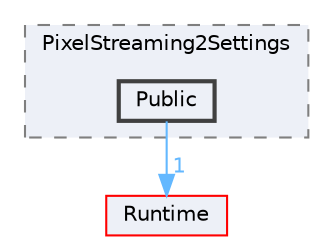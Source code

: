 digraph "Public"
{
 // INTERACTIVE_SVG=YES
 // LATEX_PDF_SIZE
  bgcolor="transparent";
  edge [fontname=Helvetica,fontsize=10,labelfontname=Helvetica,labelfontsize=10];
  node [fontname=Helvetica,fontsize=10,shape=box,height=0.2,width=0.4];
  compound=true
  subgraph clusterdir_87040ee9c05ff0641060857b833d7848 {
    graph [ bgcolor="#edf0f7", pencolor="grey50", label="PixelStreaming2Settings", fontname=Helvetica,fontsize=10 style="filled,dashed", URL="dir_87040ee9c05ff0641060857b833d7848.html",tooltip=""]
  dir_c99627faa3d17b952ff0c6eb03d9a2dc [label="Public", fillcolor="#edf0f7", color="grey25", style="filled,bold", URL="dir_c99627faa3d17b952ff0c6eb03d9a2dc.html",tooltip=""];
  }
  dir_7536b172fbd480bfd146a1b1acd6856b [label="Runtime", fillcolor="#edf0f7", color="red", style="filled", URL="dir_7536b172fbd480bfd146a1b1acd6856b.html",tooltip=""];
  dir_c99627faa3d17b952ff0c6eb03d9a2dc->dir_7536b172fbd480bfd146a1b1acd6856b [headlabel="1", labeldistance=1.5 headhref="dir_000851_000984.html" href="dir_000851_000984.html" color="steelblue1" fontcolor="steelblue1"];
}

